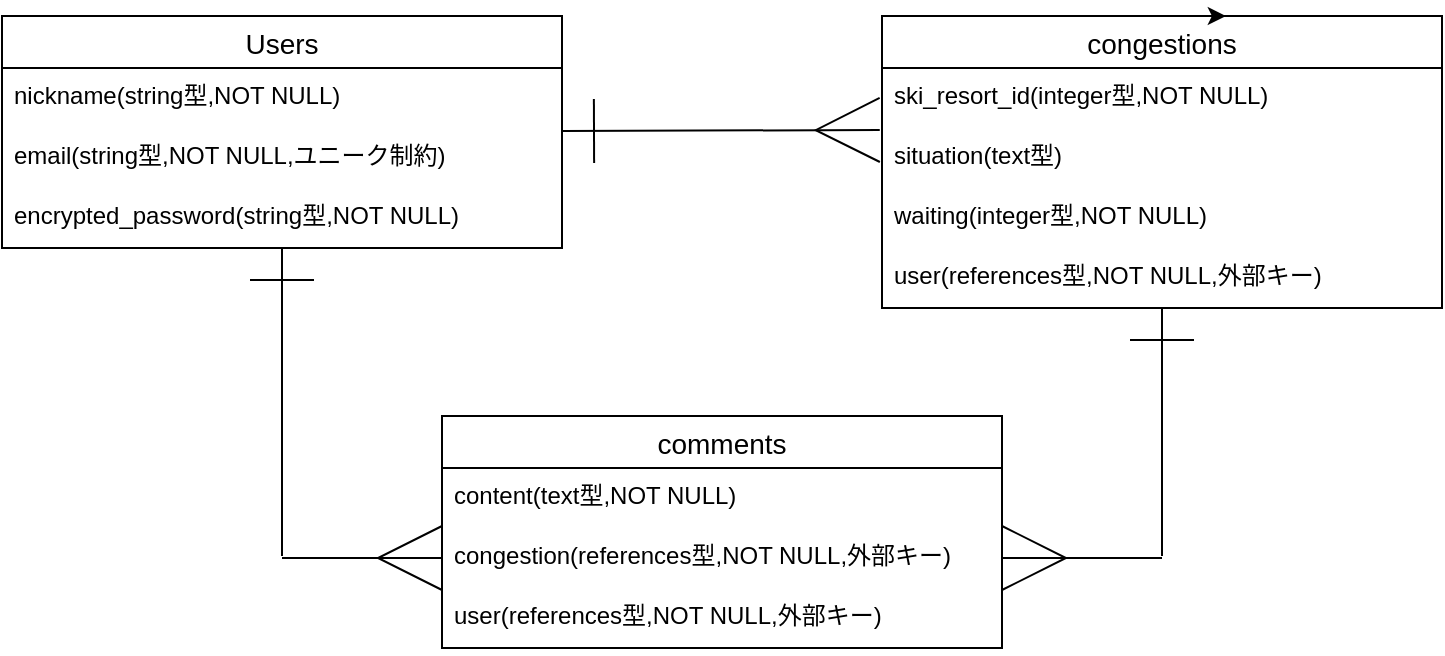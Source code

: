 <mxfile>
    <diagram id="v5ffkDfiQ40bVCGNZtmp" name="ページ1">
        <mxGraphModel dx="150" dy="548" grid="1" gridSize="10" guides="1" tooltips="1" connect="1" arrows="1" fold="1" page="1" pageScale="1" pageWidth="827" pageHeight="1169" math="0" shadow="0">
            <root>
                <mxCell id="0"/>
                <mxCell id="1" parent="0"/>
                <mxCell id="58" style="edgeStyle=none;html=1;entryX=-0.004;entryY=0.033;entryDx=0;entryDy=0;entryPerimeter=0;startArrow=ERone;startFill=0;endSize=30;startSize=30;endArrow=ERmany;endFill=0;" parent="1" source="37" target="48" edge="1">
                    <mxGeometry relative="1" as="geometry"/>
                </mxCell>
                <mxCell id="59" style="edgeStyle=none;html=1;startArrow=ERone;startFill=0;endArrow=none;endFill=0;startSize=30;endSize=30;" parent="1" source="37" edge="1">
                    <mxGeometry relative="1" as="geometry">
                        <mxPoint x="180" y="310" as="targetPoint"/>
                    </mxGeometry>
                </mxCell>
                <mxCell id="37" value="Users" style="swimlane;fontStyle=0;childLayout=stackLayout;horizontal=1;startSize=26;horizontalStack=0;resizeParent=1;resizeParentMax=0;resizeLast=0;collapsible=1;marginBottom=0;align=center;fontSize=14;" parent="1" vertex="1">
                    <mxGeometry x="40" y="40" width="280" height="116" as="geometry"/>
                </mxCell>
                <mxCell id="38" value="nickname(string型,NOT NULL)" style="text;strokeColor=none;fillColor=none;spacingLeft=4;spacingRight=4;overflow=hidden;rotatable=0;points=[[0,0.5],[1,0.5]];portConstraint=eastwest;fontSize=12;" parent="37" vertex="1">
                    <mxGeometry y="26" width="280" height="30" as="geometry"/>
                </mxCell>
                <mxCell id="39" value="email(string型,NOT NULL,ユニーク制約)" style="text;strokeColor=none;fillColor=none;spacingLeft=4;spacingRight=4;overflow=hidden;rotatable=0;points=[[0,0.5],[1,0.5]];portConstraint=eastwest;fontSize=12;" parent="37" vertex="1">
                    <mxGeometry y="56" width="280" height="30" as="geometry"/>
                </mxCell>
                <mxCell id="40" value="encrypted_password(string型,NOT NULL)" style="text;strokeColor=none;fillColor=none;spacingLeft=4;spacingRight=4;overflow=hidden;rotatable=0;points=[[0,0.5],[1,0.5]];portConstraint=eastwest;fontSize=12;" parent="37" vertex="1">
                    <mxGeometry y="86" width="280" height="30" as="geometry"/>
                </mxCell>
                <mxCell id="60" style="edgeStyle=none;html=1;startArrow=ERone;startFill=0;endArrow=none;endFill=0;startSize=30;endSize=30;" parent="1" source="46" edge="1">
                    <mxGeometry relative="1" as="geometry">
                        <mxPoint x="620" y="310" as="targetPoint"/>
                    </mxGeometry>
                </mxCell>
                <mxCell id="46" value="congestions" style="swimlane;fontStyle=0;childLayout=stackLayout;horizontal=1;startSize=26;horizontalStack=0;resizeParent=1;resizeParentMax=0;resizeLast=0;collapsible=1;marginBottom=0;align=center;fontSize=14;" parent="1" vertex="1">
                    <mxGeometry x="480" y="40" width="280" height="146" as="geometry"/>
                </mxCell>
                <mxCell id="47" value="ski_resort_id(integer型,NOT NULL)" style="text;strokeColor=none;fillColor=none;spacingLeft=4;spacingRight=4;overflow=hidden;rotatable=0;points=[[0,0.5],[1,0.5]];portConstraint=eastwest;fontSize=12;" parent="46" vertex="1">
                    <mxGeometry y="26" width="280" height="30" as="geometry"/>
                </mxCell>
                <mxCell id="48" value="situation(text型)" style="text;strokeColor=none;fillColor=none;spacingLeft=4;spacingRight=4;overflow=hidden;rotatable=0;points=[[0,0.5],[1,0.5]];portConstraint=eastwest;fontSize=12;" parent="46" vertex="1">
                    <mxGeometry y="56" width="280" height="30" as="geometry"/>
                </mxCell>
                <mxCell id="49" value="waiting(integer型,NOT NULL)" style="text;strokeColor=none;fillColor=none;spacingLeft=4;spacingRight=4;overflow=hidden;rotatable=0;points=[[0,0.5],[1,0.5]];portConstraint=eastwest;fontSize=12;" parent="46" vertex="1">
                    <mxGeometry y="86" width="280" height="30" as="geometry"/>
                </mxCell>
                <mxCell id="54" value="user(references型,NOT NULL,外部キー)" style="text;strokeColor=none;fillColor=none;spacingLeft=4;spacingRight=4;overflow=hidden;rotatable=0;points=[[0,0.5],[1,0.5]];portConstraint=eastwest;fontSize=12;" parent="46" vertex="1">
                    <mxGeometry y="116" width="280" height="30" as="geometry"/>
                </mxCell>
                <mxCell id="50" value="comments" style="swimlane;fontStyle=0;childLayout=stackLayout;horizontal=1;startSize=26;horizontalStack=0;resizeParent=1;resizeParentMax=0;resizeLast=0;collapsible=1;marginBottom=0;align=center;fontSize=14;" parent="1" vertex="1">
                    <mxGeometry x="260" y="240" width="280" height="116" as="geometry"/>
                </mxCell>
                <mxCell id="51" value="content(text型,NOT NULL)" style="text;strokeColor=none;fillColor=none;spacingLeft=4;spacingRight=4;overflow=hidden;rotatable=0;points=[[0,0.5],[1,0.5]];portConstraint=eastwest;fontSize=12;" parent="50" vertex="1">
                    <mxGeometry y="26" width="280" height="30" as="geometry"/>
                </mxCell>
                <mxCell id="56" value="congestion(references型,NOT NULL,外部キー)" style="text;strokeColor=none;fillColor=none;spacingLeft=4;spacingRight=4;overflow=hidden;rotatable=0;points=[[0,0.5],[1,0.5]];portConstraint=eastwest;fontSize=12;" parent="50" vertex="1">
                    <mxGeometry y="56" width="280" height="30" as="geometry"/>
                </mxCell>
                <mxCell id="55" value="user(references型,NOT NULL,外部キー)" style="text;strokeColor=none;fillColor=none;spacingLeft=4;spacingRight=4;overflow=hidden;rotatable=0;points=[[0,0.5],[1,0.5]];portConstraint=eastwest;fontSize=12;" parent="50" vertex="1">
                    <mxGeometry y="86" width="280" height="30" as="geometry"/>
                </mxCell>
                <mxCell id="57" style="edgeStyle=none;html=1;exitX=0.5;exitY=0;exitDx=0;exitDy=0;entryX=0.614;entryY=0;entryDx=0;entryDy=0;entryPerimeter=0;" parent="1" source="46" target="46" edge="1">
                    <mxGeometry relative="1" as="geometry"/>
                </mxCell>
                <mxCell id="61" style="edgeStyle=none;html=1;startArrow=ERmany;startFill=0;endArrow=none;endFill=0;startSize=30;endSize=30;" parent="1" source="56" edge="1">
                    <mxGeometry relative="1" as="geometry">
                        <mxPoint x="180" y="311" as="targetPoint"/>
                    </mxGeometry>
                </mxCell>
                <mxCell id="62" style="edgeStyle=none;html=1;startArrow=ERmany;startFill=0;endArrow=none;endFill=0;startSize=30;endSize=30;" parent="1" source="56" edge="1">
                    <mxGeometry relative="1" as="geometry">
                        <mxPoint x="620" y="311" as="targetPoint"/>
                    </mxGeometry>
                </mxCell>
            </root>
        </mxGraphModel>
    </diagram>
</mxfile>